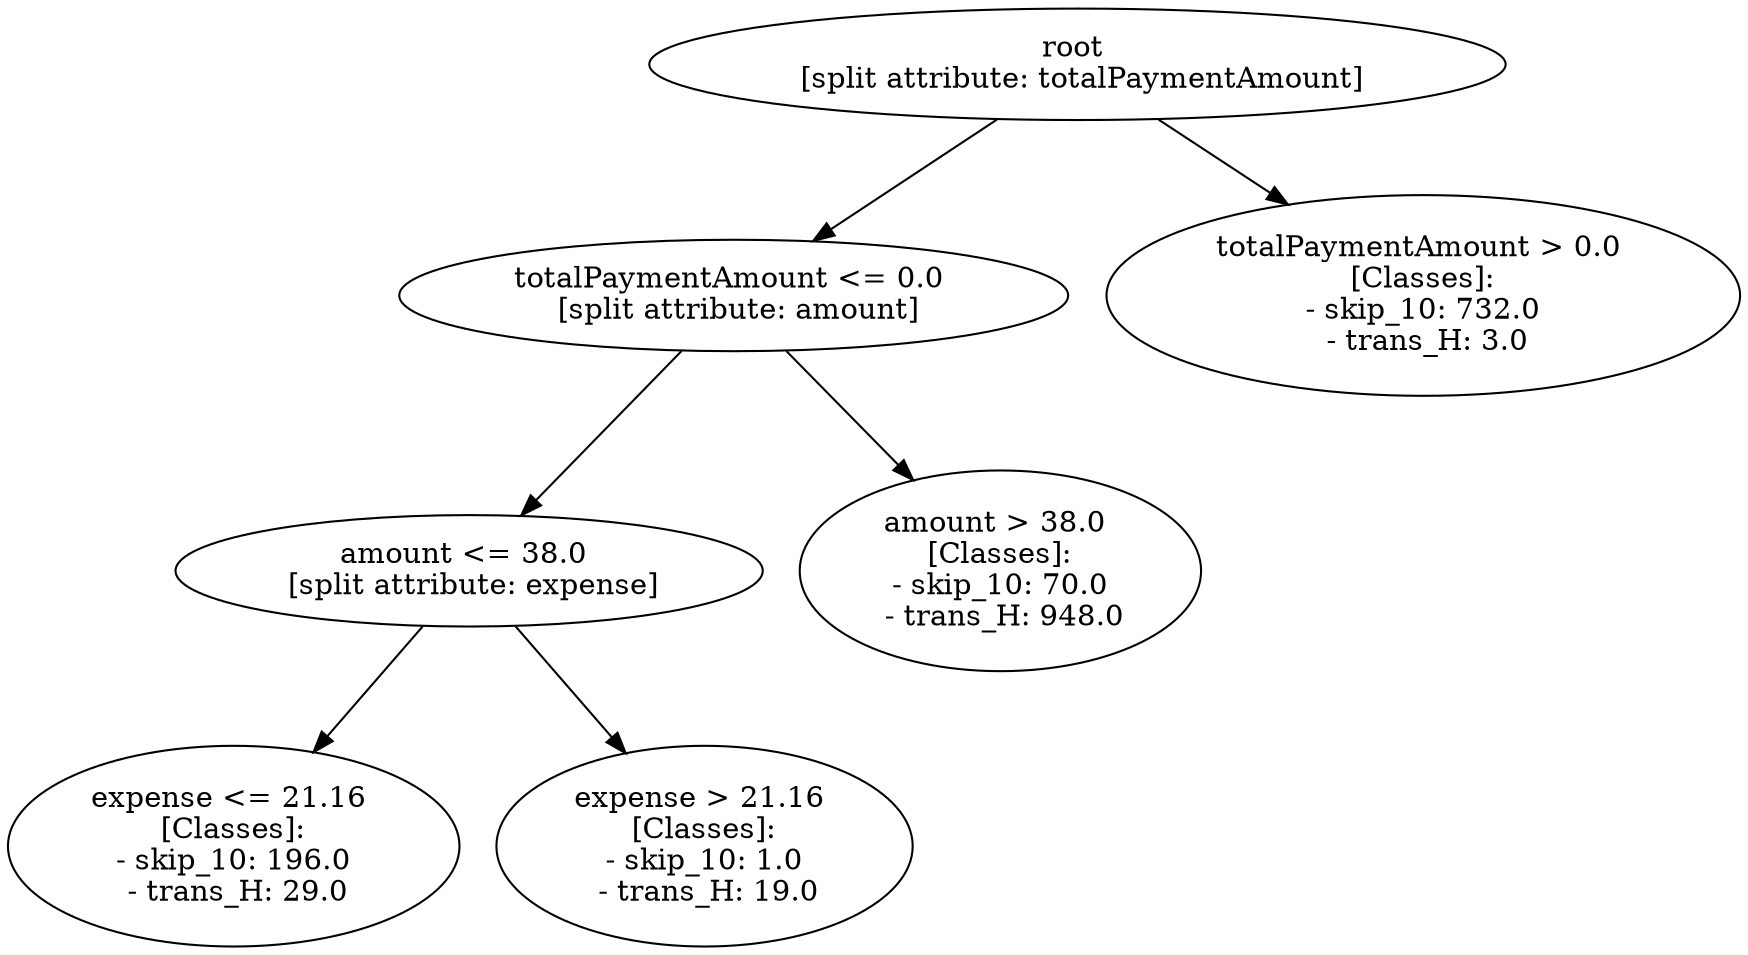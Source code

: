// Road_Traffic_Fine_Management_Process-p_14-10
digraph "Road_Traffic_Fine_Management_Process-p_14-10" {
	"6e5cb16f-2906-4720-a2c6-942844a9bd34" [label="root 
 [split attribute: totalPaymentAmount]"]
	"a0212391-6795-48bf-82a5-45d544c1a0c8" [label="totalPaymentAmount <= 0.0 
 [split attribute: amount]"]
	"6e5cb16f-2906-4720-a2c6-942844a9bd34" -> "a0212391-6795-48bf-82a5-45d544c1a0c8"
	"57395a4f-9f48-4310-8a37-5fb0745df395" [label="amount <= 38.0 
 [split attribute: expense]"]
	"a0212391-6795-48bf-82a5-45d544c1a0c8" -> "57395a4f-9f48-4310-8a37-5fb0745df395"
	"976f7685-c51f-4c8f-8e74-7c41db4ef32d" [label="expense <= 21.16 
 [Classes]: 
 - skip_10: 196.0 
 - trans_H: 29.0"]
	"57395a4f-9f48-4310-8a37-5fb0745df395" -> "976f7685-c51f-4c8f-8e74-7c41db4ef32d"
	"3ed830d7-6cd2-43bf-87ff-d5c4d37b5bb4" [label="expense > 21.16 
 [Classes]: 
 - skip_10: 1.0 
 - trans_H: 19.0"]
	"57395a4f-9f48-4310-8a37-5fb0745df395" -> "3ed830d7-6cd2-43bf-87ff-d5c4d37b5bb4"
	"c87d270f-c500-4c4d-bd3c-6dbd97d8aedf" [label="amount > 38.0 
 [Classes]: 
 - skip_10: 70.0 
 - trans_H: 948.0"]
	"a0212391-6795-48bf-82a5-45d544c1a0c8" -> "c87d270f-c500-4c4d-bd3c-6dbd97d8aedf"
	"d2095a1e-1f55-45f5-abdf-b2fa8e0480d5" [label="totalPaymentAmount > 0.0 
 [Classes]: 
 - skip_10: 732.0 
 - trans_H: 3.0"]
	"6e5cb16f-2906-4720-a2c6-942844a9bd34" -> "d2095a1e-1f55-45f5-abdf-b2fa8e0480d5"
}
